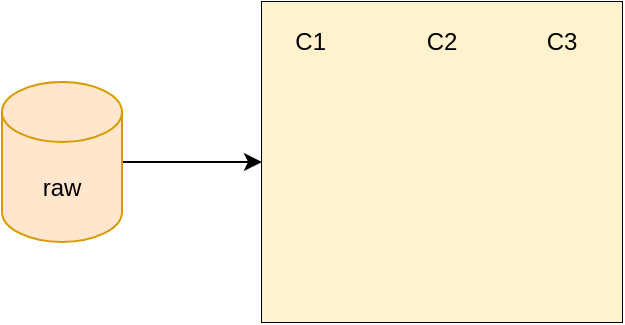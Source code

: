 <mxfile version="22.0.4" type="github" pages="4">
  <diagram name="Página-1" id="GkFNXPMFQoCEgMHVdH6z">
    <mxGraphModel dx="1050" dy="534" grid="1" gridSize="10" guides="1" tooltips="1" connect="1" arrows="1" fold="1" page="1" pageScale="1" pageWidth="827" pageHeight="1169" math="0" shadow="0">
      <root>
        <mxCell id="0" />
        <mxCell id="1" parent="0" />
        <mxCell id="fT5gJGIi_VCAXrn5AwJc-20" style="edgeStyle=orthogonalEdgeStyle;rounded=0;orthogonalLoop=1;jettySize=auto;html=1;" parent="1" source="fT5gJGIi_VCAXrn5AwJc-1" edge="1">
          <mxGeometry relative="1" as="geometry">
            <mxPoint x="220" y="170" as="targetPoint" />
          </mxGeometry>
        </mxCell>
        <mxCell id="fT5gJGIi_VCAXrn5AwJc-1" value="raw" style="shape=cylinder3;whiteSpace=wrap;html=1;boundedLbl=1;backgroundOutline=1;size=15;fillColor=#ffe6cc;strokeColor=#d79b00;" parent="1" vertex="1">
          <mxGeometry x="90" y="130" width="60" height="80" as="geometry" />
        </mxCell>
        <mxCell id="fT5gJGIi_VCAXrn5AwJc-2" value="" style="shape=table;startSize=0;container=1;collapsible=0;childLayout=tableLayout;" parent="1" vertex="1">
          <mxGeometry x="220" y="90" width="180" height="160" as="geometry" />
        </mxCell>
        <mxCell id="fT5gJGIi_VCAXrn5AwJc-3" value="" style="shape=tableRow;horizontal=0;startSize=0;swimlaneHead=0;swimlaneBody=0;strokeColor=inherit;top=0;left=0;bottom=0;right=0;collapsible=0;dropTarget=0;fillColor=none;points=[[0,0.5],[1,0.5]];portConstraint=eastwest;" parent="fT5gJGIi_VCAXrn5AwJc-2" vertex="1">
          <mxGeometry width="180" height="40" as="geometry" />
        </mxCell>
        <mxCell id="fT5gJGIi_VCAXrn5AwJc-4" value="C1&lt;span style=&quot;white-space: pre;&quot;&gt;&#x9;&lt;/span&gt;" style="shape=partialRectangle;html=1;whiteSpace=wrap;connectable=0;strokeColor=#d6b656;overflow=hidden;fillColor=#fff2cc;top=0;left=0;bottom=0;right=0;pointerEvents=1;" parent="fT5gJGIi_VCAXrn5AwJc-3" vertex="1">
          <mxGeometry width="60" height="40" as="geometry">
            <mxRectangle width="60" height="40" as="alternateBounds" />
          </mxGeometry>
        </mxCell>
        <mxCell id="fT5gJGIi_VCAXrn5AwJc-5" value="C2" style="shape=partialRectangle;html=1;whiteSpace=wrap;connectable=0;strokeColor=#d6b656;overflow=hidden;fillColor=#fff2cc;top=0;left=0;bottom=0;right=0;pointerEvents=1;" parent="fT5gJGIi_VCAXrn5AwJc-3" vertex="1">
          <mxGeometry x="60" width="60" height="40" as="geometry">
            <mxRectangle width="60" height="40" as="alternateBounds" />
          </mxGeometry>
        </mxCell>
        <mxCell id="fT5gJGIi_VCAXrn5AwJc-6" value="C3" style="shape=partialRectangle;html=1;whiteSpace=wrap;connectable=0;strokeColor=#d6b656;overflow=hidden;fillColor=#fff2cc;top=0;left=0;bottom=0;right=0;pointerEvents=1;" parent="fT5gJGIi_VCAXrn5AwJc-3" vertex="1">
          <mxGeometry x="120" width="60" height="40" as="geometry">
            <mxRectangle width="60" height="40" as="alternateBounds" />
          </mxGeometry>
        </mxCell>
        <mxCell id="fT5gJGIi_VCAXrn5AwJc-7" value="" style="shape=tableRow;horizontal=0;startSize=0;swimlaneHead=0;swimlaneBody=0;strokeColor=inherit;top=0;left=0;bottom=0;right=0;collapsible=0;dropTarget=0;fillColor=none;points=[[0,0.5],[1,0.5]];portConstraint=eastwest;" parent="fT5gJGIi_VCAXrn5AwJc-2" vertex="1">
          <mxGeometry y="40" width="180" height="40" as="geometry" />
        </mxCell>
        <mxCell id="fT5gJGIi_VCAXrn5AwJc-8" value="" style="shape=partialRectangle;html=1;whiteSpace=wrap;connectable=0;strokeColor=#d6b656;overflow=hidden;fillColor=#fff2cc;top=0;left=0;bottom=0;right=0;pointerEvents=1;" parent="fT5gJGIi_VCAXrn5AwJc-7" vertex="1">
          <mxGeometry width="60" height="40" as="geometry">
            <mxRectangle width="60" height="40" as="alternateBounds" />
          </mxGeometry>
        </mxCell>
        <mxCell id="fT5gJGIi_VCAXrn5AwJc-9" value="" style="shape=partialRectangle;html=1;whiteSpace=wrap;connectable=0;strokeColor=#d6b656;overflow=hidden;fillColor=#fff2cc;top=0;left=0;bottom=0;right=0;pointerEvents=1;" parent="fT5gJGIi_VCAXrn5AwJc-7" vertex="1">
          <mxGeometry x="60" width="60" height="40" as="geometry">
            <mxRectangle width="60" height="40" as="alternateBounds" />
          </mxGeometry>
        </mxCell>
        <mxCell id="fT5gJGIi_VCAXrn5AwJc-10" value="" style="shape=partialRectangle;html=1;whiteSpace=wrap;connectable=0;strokeColor=#d6b656;overflow=hidden;fillColor=#fff2cc;top=0;left=0;bottom=0;right=0;pointerEvents=1;" parent="fT5gJGIi_VCAXrn5AwJc-7" vertex="1">
          <mxGeometry x="120" width="60" height="40" as="geometry">
            <mxRectangle width="60" height="40" as="alternateBounds" />
          </mxGeometry>
        </mxCell>
        <mxCell id="fT5gJGIi_VCAXrn5AwJc-11" value="" style="shape=tableRow;horizontal=0;startSize=0;swimlaneHead=0;swimlaneBody=0;strokeColor=inherit;top=0;left=0;bottom=0;right=0;collapsible=0;dropTarget=0;fillColor=none;points=[[0,0.5],[1,0.5]];portConstraint=eastwest;" parent="fT5gJGIi_VCAXrn5AwJc-2" vertex="1">
          <mxGeometry y="80" width="180" height="40" as="geometry" />
        </mxCell>
        <mxCell id="fT5gJGIi_VCAXrn5AwJc-12" value="" style="shape=partialRectangle;html=1;whiteSpace=wrap;connectable=0;strokeColor=#d6b656;overflow=hidden;fillColor=#fff2cc;top=0;left=0;bottom=0;right=0;pointerEvents=1;" parent="fT5gJGIi_VCAXrn5AwJc-11" vertex="1">
          <mxGeometry width="60" height="40" as="geometry">
            <mxRectangle width="60" height="40" as="alternateBounds" />
          </mxGeometry>
        </mxCell>
        <mxCell id="fT5gJGIi_VCAXrn5AwJc-13" value="" style="shape=partialRectangle;html=1;whiteSpace=wrap;connectable=0;strokeColor=#d6b656;overflow=hidden;fillColor=#fff2cc;top=0;left=0;bottom=0;right=0;pointerEvents=1;" parent="fT5gJGIi_VCAXrn5AwJc-11" vertex="1">
          <mxGeometry x="60" width="60" height="40" as="geometry">
            <mxRectangle width="60" height="40" as="alternateBounds" />
          </mxGeometry>
        </mxCell>
        <mxCell id="fT5gJGIi_VCAXrn5AwJc-14" value="" style="shape=partialRectangle;html=1;whiteSpace=wrap;connectable=0;strokeColor=#d6b656;overflow=hidden;fillColor=#fff2cc;top=0;left=0;bottom=0;right=0;pointerEvents=1;" parent="fT5gJGIi_VCAXrn5AwJc-11" vertex="1">
          <mxGeometry x="120" width="60" height="40" as="geometry">
            <mxRectangle width="60" height="40" as="alternateBounds" />
          </mxGeometry>
        </mxCell>
        <mxCell id="fT5gJGIi_VCAXrn5AwJc-15" value="" style="shape=tableRow;horizontal=0;startSize=0;swimlaneHead=0;swimlaneBody=0;strokeColor=inherit;top=0;left=0;bottom=0;right=0;collapsible=0;dropTarget=0;fillColor=none;points=[[0,0.5],[1,0.5]];portConstraint=eastwest;" parent="fT5gJGIi_VCAXrn5AwJc-2" vertex="1">
          <mxGeometry y="120" width="180" height="40" as="geometry" />
        </mxCell>
        <mxCell id="fT5gJGIi_VCAXrn5AwJc-16" value="" style="shape=partialRectangle;html=1;whiteSpace=wrap;connectable=0;strokeColor=#d6b656;overflow=hidden;fillColor=#fff2cc;top=0;left=0;bottom=0;right=0;pointerEvents=1;" parent="fT5gJGIi_VCAXrn5AwJc-15" vertex="1">
          <mxGeometry width="60" height="40" as="geometry">
            <mxRectangle width="60" height="40" as="alternateBounds" />
          </mxGeometry>
        </mxCell>
        <mxCell id="fT5gJGIi_VCAXrn5AwJc-17" value="" style="shape=partialRectangle;html=1;whiteSpace=wrap;connectable=0;strokeColor=#d6b656;overflow=hidden;fillColor=#fff2cc;top=0;left=0;bottom=0;right=0;pointerEvents=1;" parent="fT5gJGIi_VCAXrn5AwJc-15" vertex="1">
          <mxGeometry x="60" width="60" height="40" as="geometry">
            <mxRectangle width="60" height="40" as="alternateBounds" />
          </mxGeometry>
        </mxCell>
        <mxCell id="fT5gJGIi_VCAXrn5AwJc-18" value="" style="shape=partialRectangle;html=1;whiteSpace=wrap;connectable=0;strokeColor=#d6b656;overflow=hidden;fillColor=#fff2cc;top=0;left=0;bottom=0;right=0;pointerEvents=1;" parent="fT5gJGIi_VCAXrn5AwJc-15" vertex="1">
          <mxGeometry x="120" width="60" height="40" as="geometry">
            <mxRectangle width="60" height="40" as="alternateBounds" />
          </mxGeometry>
        </mxCell>
      </root>
    </mxGraphModel>
  </diagram>
  <diagram id="_JhpExCMCHj8M8aXps9l" name="Página-2">
    <mxGraphModel dx="1877" dy="534" grid="1" gridSize="10" guides="1" tooltips="1" connect="1" arrows="1" fold="1" page="1" pageScale="1" pageWidth="827" pageHeight="1169" math="0" shadow="0">
      <root>
        <mxCell id="0" />
        <mxCell id="1" parent="0" />
        <mxCell id="13-ZJ0iLGppZ9cuUT0SX-7" style="edgeStyle=orthogonalEdgeStyle;rounded=0;orthogonalLoop=1;jettySize=auto;html=1;entryX=0.5;entryY=0;entryDx=0;entryDy=0;" parent="1" target="13-ZJ0iLGppZ9cuUT0SX-4" edge="1">
          <mxGeometry relative="1" as="geometry">
            <mxPoint x="280" y="180" as="sourcePoint" />
          </mxGeometry>
        </mxCell>
        <mxCell id="13-ZJ0iLGppZ9cuUT0SX-1" value="root node" style="rounded=1;whiteSpace=wrap;html=1;" parent="1" vertex="1">
          <mxGeometry x="220" y="90" width="120" height="60" as="geometry" />
        </mxCell>
        <mxCell id="13-ZJ0iLGppZ9cuUT0SX-12" style="edgeStyle=orthogonalEdgeStyle;rounded=0;orthogonalLoop=1;jettySize=auto;html=1;entryX=0.5;entryY=0;entryDx=0;entryDy=0;" parent="1" source="13-ZJ0iLGppZ9cuUT0SX-2" target="13-ZJ0iLGppZ9cuUT0SX-9" edge="1">
          <mxGeometry relative="1" as="geometry" />
        </mxCell>
        <mxCell id="13-ZJ0iLGppZ9cuUT0SX-13" style="edgeStyle=orthogonalEdgeStyle;rounded=0;orthogonalLoop=1;jettySize=auto;html=1;entryX=0.5;entryY=0;entryDx=0;entryDy=0;" parent="1" target="13-ZJ0iLGppZ9cuUT0SX-10" edge="1">
          <mxGeometry relative="1" as="geometry">
            <mxPoint x="115" y="320" as="sourcePoint" />
          </mxGeometry>
        </mxCell>
        <mxCell id="13-ZJ0iLGppZ9cuUT0SX-14" style="edgeStyle=orthogonalEdgeStyle;rounded=0;orthogonalLoop=1;jettySize=auto;html=1;entryX=0.5;entryY=0;entryDx=0;entryDy=0;" parent="1" target="13-ZJ0iLGppZ9cuUT0SX-11" edge="1">
          <mxGeometry relative="1" as="geometry">
            <mxPoint x="300" y="320" as="sourcePoint" />
          </mxGeometry>
        </mxCell>
        <mxCell id="13-ZJ0iLGppZ9cuUT0SX-2" value="child1" style="rounded=1;whiteSpace=wrap;html=1;" parent="1" vertex="1">
          <mxGeometry x="55" y="220" width="120" height="60" as="geometry" />
        </mxCell>
        <mxCell id="13-ZJ0iLGppZ9cuUT0SX-3" value="child2" style="rounded=1;whiteSpace=wrap;html=1;" parent="1" vertex="1">
          <mxGeometry x="220" y="230" width="120" height="60" as="geometry" />
        </mxCell>
        <mxCell id="13-ZJ0iLGppZ9cuUT0SX-4" value="child n" style="rounded=1;whiteSpace=wrap;html=1;" parent="1" vertex="1">
          <mxGeometry x="385" y="220" width="120" height="60" as="geometry" />
        </mxCell>
        <mxCell id="13-ZJ0iLGppZ9cuUT0SX-5" style="edgeStyle=orthogonalEdgeStyle;rounded=0;orthogonalLoop=1;jettySize=auto;html=1;entryX=0.413;entryY=-0.02;entryDx=0;entryDy=0;entryPerimeter=0;" parent="1" target="13-ZJ0iLGppZ9cuUT0SX-2" edge="1">
          <mxGeometry relative="1" as="geometry">
            <mxPoint x="280" y="180" as="sourcePoint" />
          </mxGeometry>
        </mxCell>
        <mxCell id="13-ZJ0iLGppZ9cuUT0SX-6" style="edgeStyle=orthogonalEdgeStyle;rounded=0;orthogonalLoop=1;jettySize=auto;html=1;entryX=0.5;entryY=0;entryDx=0;entryDy=0;" parent="1" source="13-ZJ0iLGppZ9cuUT0SX-1" target="13-ZJ0iLGppZ9cuUT0SX-3" edge="1">
          <mxGeometry relative="1" as="geometry">
            <mxPoint x="280" y="220" as="targetPoint" />
          </mxGeometry>
        </mxCell>
        <mxCell id="13-ZJ0iLGppZ9cuUT0SX-9" value="LeafNode&lt;br&gt;(Data)" style="rounded=1;whiteSpace=wrap;html=1;" parent="1" vertex="1">
          <mxGeometry x="55" y="380" width="120" height="60" as="geometry" />
        </mxCell>
        <mxCell id="CPx4XBRMaofZmRBfGn8q-21" style="edgeStyle=orthogonalEdgeStyle;rounded=0;orthogonalLoop=1;jettySize=auto;html=1;exitX=0.5;exitY=1;exitDx=0;exitDy=0;" parent="1" source="13-ZJ0iLGppZ9cuUT0SX-10" target="CPx4XBRMaofZmRBfGn8q-10" edge="1">
          <mxGeometry relative="1" as="geometry">
            <mxPoint x="310" y="390" as="sourcePoint" />
            <Array as="points">
              <mxPoint x="300" y="460" />
              <mxPoint x="-10" y="460" />
              <mxPoint x="-10" y="330" />
            </Array>
          </mxGeometry>
        </mxCell>
        <mxCell id="13-ZJ0iLGppZ9cuUT0SX-10" value="LeafNode&lt;br&gt;(Pointer)" style="rounded=1;whiteSpace=wrap;html=1;" parent="1" vertex="1">
          <mxGeometry x="240" y="380" width="120" height="60" as="geometry" />
        </mxCell>
        <mxCell id="CPx4XBRMaofZmRBfGn8q-22" style="edgeStyle=orthogonalEdgeStyle;rounded=0;orthogonalLoop=1;jettySize=auto;html=1;entryX=1;entryY=0.5;entryDx=0;entryDy=0;exitX=0.5;exitY=1;exitDx=0;exitDy=0;" parent="1" source="13-ZJ0iLGppZ9cuUT0SX-11" target="CPx4XBRMaofZmRBfGn8q-14" edge="1">
          <mxGeometry relative="1" as="geometry">
            <Array as="points">
              <mxPoint x="460" y="460" />
              <mxPoint x="-10" y="460" />
              <mxPoint x="-10" y="370" />
            </Array>
          </mxGeometry>
        </mxCell>
        <mxCell id="13-ZJ0iLGppZ9cuUT0SX-11" value="LeafNode&lt;br&gt;(Pointer)" style="rounded=1;whiteSpace=wrap;html=1;" parent="1" vertex="1">
          <mxGeometry x="400" y="380" width="120" height="60" as="geometry" />
        </mxCell>
        <mxCell id="CPx4XBRMaofZmRBfGn8q-1" value="" style="shape=table;startSize=0;container=1;collapsible=0;childLayout=tableLayout;" parent="1" vertex="1">
          <mxGeometry x="-260" y="230" width="180" height="160" as="geometry" />
        </mxCell>
        <mxCell id="CPx4XBRMaofZmRBfGn8q-2" value="" style="shape=tableRow;horizontal=0;startSize=0;swimlaneHead=0;swimlaneBody=0;strokeColor=inherit;top=0;left=0;bottom=0;right=0;collapsible=0;dropTarget=0;fillColor=none;points=[[0,0.5],[1,0.5]];portConstraint=eastwest;" parent="CPx4XBRMaofZmRBfGn8q-1" vertex="1">
          <mxGeometry width="180" height="40" as="geometry" />
        </mxCell>
        <mxCell id="CPx4XBRMaofZmRBfGn8q-3" value="" style="shape=partialRectangle;html=1;whiteSpace=wrap;connectable=0;strokeColor=inherit;overflow=hidden;fillColor=none;top=0;left=0;bottom=0;right=0;pointerEvents=1;" parent="CPx4XBRMaofZmRBfGn8q-2" vertex="1">
          <mxGeometry width="60" height="40" as="geometry">
            <mxRectangle width="60" height="40" as="alternateBounds" />
          </mxGeometry>
        </mxCell>
        <mxCell id="CPx4XBRMaofZmRBfGn8q-4" value="" style="shape=partialRectangle;html=1;whiteSpace=wrap;connectable=0;strokeColor=inherit;overflow=hidden;fillColor=none;top=0;left=0;bottom=0;right=0;pointerEvents=1;" parent="CPx4XBRMaofZmRBfGn8q-2" vertex="1">
          <mxGeometry x="60" width="60" height="40" as="geometry">
            <mxRectangle width="60" height="40" as="alternateBounds" />
          </mxGeometry>
        </mxCell>
        <mxCell id="CPx4XBRMaofZmRBfGn8q-5" value="" style="shape=partialRectangle;html=1;whiteSpace=wrap;connectable=0;strokeColor=inherit;overflow=hidden;fillColor=none;top=0;left=0;bottom=0;right=0;pointerEvents=1;" parent="CPx4XBRMaofZmRBfGn8q-2" vertex="1">
          <mxGeometry x="120" width="60" height="40" as="geometry">
            <mxRectangle width="60" height="40" as="alternateBounds" />
          </mxGeometry>
        </mxCell>
        <mxCell id="CPx4XBRMaofZmRBfGn8q-6" value="" style="shape=tableRow;horizontal=0;startSize=0;swimlaneHead=0;swimlaneBody=0;strokeColor=inherit;top=0;left=0;bottom=0;right=0;collapsible=0;dropTarget=0;fillColor=none;points=[[0,0.5],[1,0.5]];portConstraint=eastwest;" parent="CPx4XBRMaofZmRBfGn8q-1" vertex="1">
          <mxGeometry y="40" width="180" height="40" as="geometry" />
        </mxCell>
        <mxCell id="CPx4XBRMaofZmRBfGn8q-7" value="" style="shape=partialRectangle;html=1;whiteSpace=wrap;connectable=0;strokeColor=inherit;overflow=hidden;fillColor=none;top=0;left=0;bottom=0;right=0;pointerEvents=1;" parent="CPx4XBRMaofZmRBfGn8q-6" vertex="1">
          <mxGeometry width="60" height="40" as="geometry">
            <mxRectangle width="60" height="40" as="alternateBounds" />
          </mxGeometry>
        </mxCell>
        <mxCell id="CPx4XBRMaofZmRBfGn8q-8" value="" style="shape=partialRectangle;html=1;whiteSpace=wrap;connectable=0;strokeColor=inherit;overflow=hidden;fillColor=none;top=0;left=0;bottom=0;right=0;pointerEvents=1;" parent="CPx4XBRMaofZmRBfGn8q-6" vertex="1">
          <mxGeometry x="60" width="60" height="40" as="geometry">
            <mxRectangle width="60" height="40" as="alternateBounds" />
          </mxGeometry>
        </mxCell>
        <mxCell id="CPx4XBRMaofZmRBfGn8q-9" value="" style="shape=partialRectangle;html=1;whiteSpace=wrap;connectable=0;strokeColor=inherit;overflow=hidden;fillColor=none;top=0;left=0;bottom=0;right=0;pointerEvents=1;" parent="CPx4XBRMaofZmRBfGn8q-6" vertex="1">
          <mxGeometry x="120" width="60" height="40" as="geometry">
            <mxRectangle width="60" height="40" as="alternateBounds" />
          </mxGeometry>
        </mxCell>
        <mxCell id="CPx4XBRMaofZmRBfGn8q-10" value="" style="shape=tableRow;horizontal=0;startSize=0;swimlaneHead=0;swimlaneBody=0;strokeColor=inherit;top=0;left=0;bottom=0;right=0;collapsible=0;dropTarget=0;fillColor=none;points=[[0,0.5],[1,0.5]];portConstraint=eastwest;" parent="CPx4XBRMaofZmRBfGn8q-1" vertex="1">
          <mxGeometry y="80" width="180" height="40" as="geometry" />
        </mxCell>
        <mxCell id="CPx4XBRMaofZmRBfGn8q-11" value="" style="shape=partialRectangle;html=1;whiteSpace=wrap;connectable=0;strokeColor=inherit;overflow=hidden;fillColor=none;top=0;left=0;bottom=0;right=0;pointerEvents=1;" parent="CPx4XBRMaofZmRBfGn8q-10" vertex="1">
          <mxGeometry width="60" height="40" as="geometry">
            <mxRectangle width="60" height="40" as="alternateBounds" />
          </mxGeometry>
        </mxCell>
        <mxCell id="CPx4XBRMaofZmRBfGn8q-12" value="" style="shape=partialRectangle;html=1;whiteSpace=wrap;connectable=0;strokeColor=inherit;overflow=hidden;fillColor=none;top=0;left=0;bottom=0;right=0;pointerEvents=1;" parent="CPx4XBRMaofZmRBfGn8q-10" vertex="1">
          <mxGeometry x="60" width="60" height="40" as="geometry">
            <mxRectangle width="60" height="40" as="alternateBounds" />
          </mxGeometry>
        </mxCell>
        <mxCell id="CPx4XBRMaofZmRBfGn8q-13" value="" style="shape=partialRectangle;html=1;whiteSpace=wrap;connectable=0;strokeColor=inherit;overflow=hidden;fillColor=none;top=0;left=0;bottom=0;right=0;pointerEvents=1;" parent="CPx4XBRMaofZmRBfGn8q-10" vertex="1">
          <mxGeometry x="120" width="60" height="40" as="geometry">
            <mxRectangle width="60" height="40" as="alternateBounds" />
          </mxGeometry>
        </mxCell>
        <mxCell id="CPx4XBRMaofZmRBfGn8q-14" value="" style="shape=tableRow;horizontal=0;startSize=0;swimlaneHead=0;swimlaneBody=0;strokeColor=inherit;top=0;left=0;bottom=0;right=0;collapsible=0;dropTarget=0;fillColor=none;points=[[0,0.5],[1,0.5]];portConstraint=eastwest;" parent="CPx4XBRMaofZmRBfGn8q-1" vertex="1">
          <mxGeometry y="120" width="180" height="40" as="geometry" />
        </mxCell>
        <mxCell id="CPx4XBRMaofZmRBfGn8q-15" value="" style="shape=partialRectangle;html=1;whiteSpace=wrap;connectable=0;strokeColor=inherit;overflow=hidden;fillColor=none;top=0;left=0;bottom=0;right=0;pointerEvents=1;" parent="CPx4XBRMaofZmRBfGn8q-14" vertex="1">
          <mxGeometry width="60" height="40" as="geometry">
            <mxRectangle width="60" height="40" as="alternateBounds" />
          </mxGeometry>
        </mxCell>
        <mxCell id="CPx4XBRMaofZmRBfGn8q-16" value="" style="shape=partialRectangle;html=1;whiteSpace=wrap;connectable=0;strokeColor=inherit;overflow=hidden;fillColor=none;top=0;left=0;bottom=0;right=0;pointerEvents=1;" parent="CPx4XBRMaofZmRBfGn8q-14" vertex="1">
          <mxGeometry x="60" width="60" height="40" as="geometry">
            <mxRectangle width="60" height="40" as="alternateBounds" />
          </mxGeometry>
        </mxCell>
        <mxCell id="CPx4XBRMaofZmRBfGn8q-17" value="" style="shape=partialRectangle;html=1;whiteSpace=wrap;connectable=0;strokeColor=inherit;overflow=hidden;fillColor=none;top=0;left=0;bottom=0;right=0;pointerEvents=1;" parent="CPx4XBRMaofZmRBfGn8q-14" vertex="1">
          <mxGeometry x="120" width="60" height="40" as="geometry">
            <mxRectangle width="60" height="40" as="alternateBounds" />
          </mxGeometry>
        </mxCell>
        <mxCell id="CPx4XBRMaofZmRBfGn8q-18" style="edgeStyle=orthogonalEdgeStyle;rounded=0;orthogonalLoop=1;jettySize=auto;html=1;entryX=0.996;entryY=0.32;entryDx=0;entryDy=0;entryPerimeter=0;exitX=0.5;exitY=1;exitDx=0;exitDy=0;" parent="1" source="13-ZJ0iLGppZ9cuUT0SX-9" target="CPx4XBRMaofZmRBfGn8q-6" edge="1">
          <mxGeometry relative="1" as="geometry">
            <Array as="points">
              <mxPoint x="115" y="460" />
              <mxPoint x="-10" y="460" />
              <mxPoint x="-10" y="283" />
            </Array>
          </mxGeometry>
        </mxCell>
        <mxCell id="CPx4XBRMaofZmRBfGn8q-23" value="&lt;h1&gt;índice non-cluster&lt;/h1&gt;&lt;p&gt;Lorem ipsum dolor sit amet, consectetur adipisicing elit, sed do eiusmod tempor incididunt ut labore et dolore magna aliqua.&lt;/p&gt;" style="text;html=1;strokeColor=none;fillColor=none;spacing=5;spacingTop=-20;whiteSpace=wrap;overflow=hidden;rounded=0;" parent="1" vertex="1">
          <mxGeometry x="-260" y="40" width="190" height="120" as="geometry" />
        </mxCell>
      </root>
    </mxGraphModel>
  </diagram>
  <diagram id="zAsrmmW6eUhoyhPpnsBH" name="Página-3">
    <mxGraphModel dx="1050" dy="534" grid="1" gridSize="10" guides="1" tooltips="1" connect="1" arrows="1" fold="1" page="1" pageScale="1" pageWidth="827" pageHeight="1169" math="0" shadow="0">
      <root>
        <mxCell id="0" />
        <mxCell id="1" parent="0" />
        <mxCell id="ZmaiDYjdpR061ai_NBK4-1" value="Head = -1" style="swimlane;whiteSpace=wrap;html=1;" parent="1" vertex="1">
          <mxGeometry x="120" y="140" width="200" height="200" as="geometry">
            <mxRectangle x="120" y="140" width="90" height="30" as="alternateBounds" />
          </mxGeometry>
        </mxCell>
        <mxCell id="ZmaiDYjdpR061ai_NBK4-2" value="Classname" style="swimlane;fontStyle=0;childLayout=stackLayout;horizontal=1;startSize=26;fillColor=none;horizontalStack=0;resizeParent=1;resizeParentMax=0;resizeLast=0;collapsible=1;marginBottom=0;whiteSpace=wrap;html=1;" parent="1" vertex="1">
          <mxGeometry x="140" y="390" width="140" height="104" as="geometry" />
        </mxCell>
        <mxCell id="ZmaiDYjdpR061ai_NBK4-3" value="+ field: type" style="text;strokeColor=none;fillColor=none;align=left;verticalAlign=top;spacingLeft=4;spacingRight=4;overflow=hidden;rotatable=0;points=[[0,0.5],[1,0.5]];portConstraint=eastwest;whiteSpace=wrap;html=1;" parent="ZmaiDYjdpR061ai_NBK4-2" vertex="1">
          <mxGeometry y="26" width="140" height="26" as="geometry" />
        </mxCell>
        <mxCell id="ZmaiDYjdpR061ai_NBK4-4" value="+ field: type" style="text;strokeColor=none;fillColor=none;align=left;verticalAlign=top;spacingLeft=4;spacingRight=4;overflow=hidden;rotatable=0;points=[[0,0.5],[1,0.5]];portConstraint=eastwest;whiteSpace=wrap;html=1;" parent="ZmaiDYjdpR061ai_NBK4-2" vertex="1">
          <mxGeometry y="52" width="140" height="26" as="geometry" />
        </mxCell>
        <mxCell id="ZmaiDYjdpR061ai_NBK4-5" value="+ field: type" style="text;strokeColor=none;fillColor=none;align=left;verticalAlign=top;spacingLeft=4;spacingRight=4;overflow=hidden;rotatable=0;points=[[0,0.5],[1,0.5]];portConstraint=eastwest;whiteSpace=wrap;html=1;" parent="ZmaiDYjdpR061ai_NBK4-2" vertex="1">
          <mxGeometry y="78" width="140" height="26" as="geometry" />
        </mxCell>
        <mxCell id="ZmaiDYjdpR061ai_NBK4-6" value="" style="whiteSpace=wrap;html=1;aspect=fixed;" parent="1" vertex="1">
          <mxGeometry x="320" y="140" width="200" height="200" as="geometry" />
        </mxCell>
        <mxCell id="ZmaiDYjdpR061ai_NBK4-7" value="Head = -1" style="text;html=1;strokeColor=none;fillColor=none;align=center;verticalAlign=middle;whiteSpace=wrap;rounded=0;" parent="1" vertex="1">
          <mxGeometry x="320" y="140" width="60" height="30" as="geometry" />
        </mxCell>
        <mxCell id="ZmaiDYjdpR061ai_NBK4-8" value="start = -1" style="text;html=1;strokeColor=none;fillColor=none;align=center;verticalAlign=middle;whiteSpace=wrap;rounded=0;" parent="1" vertex="1">
          <mxGeometry x="414" y="140" width="60" height="30" as="geometry" />
        </mxCell>
      </root>
    </mxGraphModel>
  </diagram>
  <diagram id="8ZgCVpcsl6Nk9_4t2jss" name="Página-4">
    <mxGraphModel dx="1050" dy="534" grid="1" gridSize="10" guides="1" tooltips="1" connect="1" arrows="1" fold="1" page="1" pageScale="1" pageWidth="827" pageHeight="1169" math="0" shadow="0">
      <root>
        <mxCell id="0" />
        <mxCell id="1" parent="0" />
        <mxCell id="GORr-NaZFrk7pfJMRGuN-1" style="edgeStyle=orthogonalEdgeStyle;rounded=0;orthogonalLoop=1;jettySize=auto;html=1;entryX=0.5;entryY=0;entryDx=0;entryDy=0;fillColor=#dae8fc;strokeColor=#6c8ebf;" parent="1" target="GORr-NaZFrk7pfJMRGuN-8" edge="1">
          <mxGeometry relative="1" as="geometry">
            <mxPoint x="280" y="180" as="sourcePoint" />
          </mxGeometry>
        </mxCell>
        <mxCell id="GORr-NaZFrk7pfJMRGuN-2" value="root node" style="rounded=1;whiteSpace=wrap;html=1;fillColor=#dae8fc;strokeColor=#6c8ebf;" parent="1" vertex="1">
          <mxGeometry x="220" y="90" width="120" height="60" as="geometry" />
        </mxCell>
        <mxCell id="GORr-NaZFrk7pfJMRGuN-3" style="edgeStyle=orthogonalEdgeStyle;rounded=0;orthogonalLoop=1;jettySize=auto;html=1;entryX=0.5;entryY=0;entryDx=0;entryDy=0;fillColor=#dae8fc;strokeColor=#6c8ebf;" parent="1" source="GORr-NaZFrk7pfJMRGuN-6" target="GORr-NaZFrk7pfJMRGuN-11" edge="1">
          <mxGeometry relative="1" as="geometry" />
        </mxCell>
        <mxCell id="GORr-NaZFrk7pfJMRGuN-4" style="edgeStyle=orthogonalEdgeStyle;rounded=0;orthogonalLoop=1;jettySize=auto;html=1;entryX=0.5;entryY=0;entryDx=0;entryDy=0;fillColor=#dae8fc;strokeColor=#6c8ebf;" parent="1" target="GORr-NaZFrk7pfJMRGuN-12" edge="1">
          <mxGeometry relative="1" as="geometry">
            <mxPoint x="115" y="320" as="sourcePoint" />
          </mxGeometry>
        </mxCell>
        <mxCell id="GORr-NaZFrk7pfJMRGuN-5" style="edgeStyle=orthogonalEdgeStyle;rounded=0;orthogonalLoop=1;jettySize=auto;html=1;entryX=0.5;entryY=0;entryDx=0;entryDy=0;fillColor=#dae8fc;strokeColor=#6c8ebf;" parent="1" target="GORr-NaZFrk7pfJMRGuN-13" edge="1">
          <mxGeometry relative="1" as="geometry">
            <mxPoint x="300" y="320" as="sourcePoint" />
          </mxGeometry>
        </mxCell>
        <mxCell id="GORr-NaZFrk7pfJMRGuN-6" value="child1" style="rounded=1;whiteSpace=wrap;html=1;fillColor=#dae8fc;strokeColor=#6c8ebf;" parent="1" vertex="1">
          <mxGeometry x="55" y="220" width="120" height="60" as="geometry" />
        </mxCell>
        <mxCell id="GORr-NaZFrk7pfJMRGuN-7" value="child2" style="rounded=1;whiteSpace=wrap;html=1;fillColor=#dae8fc;strokeColor=#6c8ebf;" parent="1" vertex="1">
          <mxGeometry x="220" y="230" width="120" height="60" as="geometry" />
        </mxCell>
        <mxCell id="GORr-NaZFrk7pfJMRGuN-8" value="child n" style="rounded=1;whiteSpace=wrap;html=1;fillColor=#dae8fc;strokeColor=#6c8ebf;" parent="1" vertex="1">
          <mxGeometry x="385" y="220" width="120" height="60" as="geometry" />
        </mxCell>
        <mxCell id="GORr-NaZFrk7pfJMRGuN-9" style="edgeStyle=orthogonalEdgeStyle;rounded=0;orthogonalLoop=1;jettySize=auto;html=1;entryX=0.413;entryY=-0.02;entryDx=0;entryDy=0;entryPerimeter=0;fillColor=#dae8fc;strokeColor=#6c8ebf;" parent="1" target="GORr-NaZFrk7pfJMRGuN-6" edge="1">
          <mxGeometry relative="1" as="geometry">
            <mxPoint x="280" y="180" as="sourcePoint" />
          </mxGeometry>
        </mxCell>
        <mxCell id="GORr-NaZFrk7pfJMRGuN-10" style="edgeStyle=orthogonalEdgeStyle;rounded=0;orthogonalLoop=1;jettySize=auto;html=1;entryX=0.5;entryY=0;entryDx=0;entryDy=0;fillColor=#dae8fc;strokeColor=#6c8ebf;" parent="1" source="GORr-NaZFrk7pfJMRGuN-2" target="GORr-NaZFrk7pfJMRGuN-7" edge="1">
          <mxGeometry relative="1" as="geometry">
            <mxPoint x="280" y="220" as="targetPoint" />
          </mxGeometry>
        </mxCell>
        <mxCell id="GORr-NaZFrk7pfJMRGuN-11" value="LeafNode&lt;br&gt;(Data)" style="rounded=1;whiteSpace=wrap;html=1;fillColor=#dae8fc;strokeColor=#6c8ebf;" parent="1" vertex="1">
          <mxGeometry x="55" y="380" width="120" height="60" as="geometry" />
        </mxCell>
        <mxCell id="GORr-NaZFrk7pfJMRGuN-12" value="LeafNode&lt;br&gt;(Data)" style="rounded=1;whiteSpace=wrap;html=1;fillColor=#dae8fc;strokeColor=#6c8ebf;" parent="1" vertex="1">
          <mxGeometry x="240" y="380" width="120" height="60" as="geometry" />
        </mxCell>
        <mxCell id="GORr-NaZFrk7pfJMRGuN-13" value="LeafNode&lt;br&gt;(Data)" style="rounded=1;whiteSpace=wrap;html=1;fillColor=#dae8fc;strokeColor=#6c8ebf;" parent="1" vertex="1">
          <mxGeometry x="400" y="380" width="120" height="60" as="geometry" />
        </mxCell>
        <mxCell id="GORr-NaZFrk7pfJMRGuN-14" style="edgeStyle=orthogonalEdgeStyle;rounded=0;orthogonalLoop=1;jettySize=auto;html=1;entryX=0.5;entryY=0;entryDx=0;entryDy=0;fillColor=#d5e8d4;strokeColor=#82b366;" parent="1" target="GORr-NaZFrk7pfJMRGuN-21" edge="1">
          <mxGeometry relative="1" as="geometry">
            <mxPoint x="805" y="175" as="sourcePoint" />
          </mxGeometry>
        </mxCell>
        <mxCell id="GORr-NaZFrk7pfJMRGuN-15" value="root node" style="rounded=1;whiteSpace=wrap;html=1;fillColor=#d5e8d4;strokeColor=#82b366;" parent="1" vertex="1">
          <mxGeometry x="745" y="85" width="120" height="60" as="geometry" />
        </mxCell>
        <mxCell id="GORr-NaZFrk7pfJMRGuN-16" style="edgeStyle=orthogonalEdgeStyle;rounded=0;orthogonalLoop=1;jettySize=auto;html=1;entryX=0.5;entryY=0;entryDx=0;entryDy=0;fillColor=#d5e8d4;strokeColor=#82b366;" parent="1" source="GORr-NaZFrk7pfJMRGuN-19" target="GORr-NaZFrk7pfJMRGuN-24" edge="1">
          <mxGeometry relative="1" as="geometry" />
        </mxCell>
        <mxCell id="GORr-NaZFrk7pfJMRGuN-17" style="edgeStyle=orthogonalEdgeStyle;rounded=0;orthogonalLoop=1;jettySize=auto;html=1;entryX=0.5;entryY=0;entryDx=0;entryDy=0;fillColor=#d5e8d4;strokeColor=#82b366;" parent="1" target="GORr-NaZFrk7pfJMRGuN-25" edge="1">
          <mxGeometry relative="1" as="geometry">
            <mxPoint x="640" y="315" as="sourcePoint" />
          </mxGeometry>
        </mxCell>
        <mxCell id="GORr-NaZFrk7pfJMRGuN-18" style="edgeStyle=orthogonalEdgeStyle;rounded=0;orthogonalLoop=1;jettySize=auto;html=1;entryX=0.5;entryY=0;entryDx=0;entryDy=0;fillColor=#d5e8d4;strokeColor=#82b366;" parent="1" target="GORr-NaZFrk7pfJMRGuN-26" edge="1">
          <mxGeometry relative="1" as="geometry">
            <mxPoint x="825" y="315" as="sourcePoint" />
          </mxGeometry>
        </mxCell>
        <mxCell id="GORr-NaZFrk7pfJMRGuN-19" value="child1" style="rounded=1;whiteSpace=wrap;html=1;fillColor=#d5e8d4;strokeColor=#82b366;" parent="1" vertex="1">
          <mxGeometry x="580" y="215" width="120" height="60" as="geometry" />
        </mxCell>
        <mxCell id="GORr-NaZFrk7pfJMRGuN-20" value="child2" style="rounded=1;whiteSpace=wrap;html=1;fillColor=#d5e8d4;strokeColor=#82b366;" parent="1" vertex="1">
          <mxGeometry x="745" y="225" width="120" height="60" as="geometry" />
        </mxCell>
        <mxCell id="GORr-NaZFrk7pfJMRGuN-21" value="child n" style="rounded=1;whiteSpace=wrap;html=1;fillColor=#d5e8d4;strokeColor=#82b366;" parent="1" vertex="1">
          <mxGeometry x="910" y="215" width="120" height="60" as="geometry" />
        </mxCell>
        <mxCell id="GORr-NaZFrk7pfJMRGuN-22" style="edgeStyle=orthogonalEdgeStyle;rounded=0;orthogonalLoop=1;jettySize=auto;html=1;entryX=0.413;entryY=-0.02;entryDx=0;entryDy=0;entryPerimeter=0;fillColor=#d5e8d4;strokeColor=#82b366;" parent="1" target="GORr-NaZFrk7pfJMRGuN-19" edge="1">
          <mxGeometry relative="1" as="geometry">
            <mxPoint x="805" y="175" as="sourcePoint" />
          </mxGeometry>
        </mxCell>
        <mxCell id="GORr-NaZFrk7pfJMRGuN-23" style="edgeStyle=orthogonalEdgeStyle;rounded=0;orthogonalLoop=1;jettySize=auto;html=1;entryX=0.5;entryY=0;entryDx=0;entryDy=0;fillColor=#d5e8d4;strokeColor=#82b366;" parent="1" source="GORr-NaZFrk7pfJMRGuN-15" target="GORr-NaZFrk7pfJMRGuN-20" edge="1">
          <mxGeometry relative="1" as="geometry">
            <mxPoint x="805" y="215" as="targetPoint" />
          </mxGeometry>
        </mxCell>
        <mxCell id="-hVLHKkaRhD7KEqaM_HV-6" style="edgeStyle=orthogonalEdgeStyle;rounded=0;orthogonalLoop=1;jettySize=auto;html=1;entryX=0.5;entryY=1;entryDx=0;entryDy=0;exitX=0.5;exitY=1;exitDx=0;exitDy=0;dashed=1;" parent="1" source="GORr-NaZFrk7pfJMRGuN-24" target="GORr-NaZFrk7pfJMRGuN-13" edge="1">
          <mxGeometry relative="1" as="geometry" />
        </mxCell>
        <mxCell id="GORr-NaZFrk7pfJMRGuN-24" value="LeafNode&lt;br&gt;(Pointer)" style="rounded=1;whiteSpace=wrap;html=1;fillColor=#d5e8d4;strokeColor=#82b366;" parent="1" vertex="1">
          <mxGeometry x="580" y="375" width="120" height="60" as="geometry" />
        </mxCell>
        <mxCell id="-hVLHKkaRhD7KEqaM_HV-5" style="edgeStyle=orthogonalEdgeStyle;rounded=0;orthogonalLoop=1;jettySize=auto;html=1;entryX=0.5;entryY=1;entryDx=0;entryDy=0;exitX=0.5;exitY=1;exitDx=0;exitDy=0;dashed=1;" parent="1" source="GORr-NaZFrk7pfJMRGuN-25" target="GORr-NaZFrk7pfJMRGuN-12" edge="1">
          <mxGeometry relative="1" as="geometry" />
        </mxCell>
        <mxCell id="GORr-NaZFrk7pfJMRGuN-25" value="LeafNode&lt;br&gt;(Pointer)" style="rounded=1;whiteSpace=wrap;html=1;fillColor=#d5e8d4;strokeColor=#82b366;" parent="1" vertex="1">
          <mxGeometry x="765" y="375" width="120" height="60" as="geometry" />
        </mxCell>
        <mxCell id="-hVLHKkaRhD7KEqaM_HV-4" style="edgeStyle=orthogonalEdgeStyle;rounded=0;orthogonalLoop=1;jettySize=auto;html=1;entryX=0.5;entryY=1;entryDx=0;entryDy=0;exitX=0.5;exitY=1;exitDx=0;exitDy=0;dashed=1;" parent="1" source="GORr-NaZFrk7pfJMRGuN-26" target="GORr-NaZFrk7pfJMRGuN-11" edge="1">
          <mxGeometry relative="1" as="geometry" />
        </mxCell>
        <mxCell id="GORr-NaZFrk7pfJMRGuN-26" value="LeafNode&lt;br&gt;(Pointer)" style="rounded=1;whiteSpace=wrap;html=1;fillColor=#d5e8d4;strokeColor=#82b366;" parent="1" vertex="1">
          <mxGeometry x="925" y="375" width="120" height="60" as="geometry" />
        </mxCell>
        <mxCell id="-hVLHKkaRhD7KEqaM_HV-1" value="" style="shape=cylinder3;whiteSpace=wrap;html=1;boundedLbl=1;backgroundOutline=1;size=15;fillColor=#dae8fc;strokeColor=#6c8ebf;" parent="1" vertex="1">
          <mxGeometry x="145" y="400" width="30" height="40" as="geometry" />
        </mxCell>
        <mxCell id="-hVLHKkaRhD7KEqaM_HV-2" value="" style="shape=cylinder3;whiteSpace=wrap;html=1;boundedLbl=1;backgroundOutline=1;size=15;fillColor=#dae8fc;strokeColor=#6c8ebf;" parent="1" vertex="1">
          <mxGeometry x="330" y="400" width="30" height="40" as="geometry" />
        </mxCell>
        <mxCell id="-hVLHKkaRhD7KEqaM_HV-3" value="" style="shape=cylinder3;whiteSpace=wrap;html=1;boundedLbl=1;backgroundOutline=1;size=15;fillColor=#dae8fc;strokeColor=#6c8ebf;" parent="1" vertex="1">
          <mxGeometry x="490" y="400" width="30" height="40" as="geometry" />
        </mxCell>
        <mxCell id="-hVLHKkaRhD7KEqaM_HV-7" value="&lt;h1&gt;non cluster y cluster&lt;/h1&gt;" style="text;html=1;strokeColor=none;fillColor=none;spacing=5;spacingTop=-20;whiteSpace=wrap;overflow=hidden;rounded=0;" parent="1" vertex="1">
          <mxGeometry x="130" y="580" width="150" height="80" as="geometry" />
        </mxCell>
      </root>
    </mxGraphModel>
  </diagram>
</mxfile>
